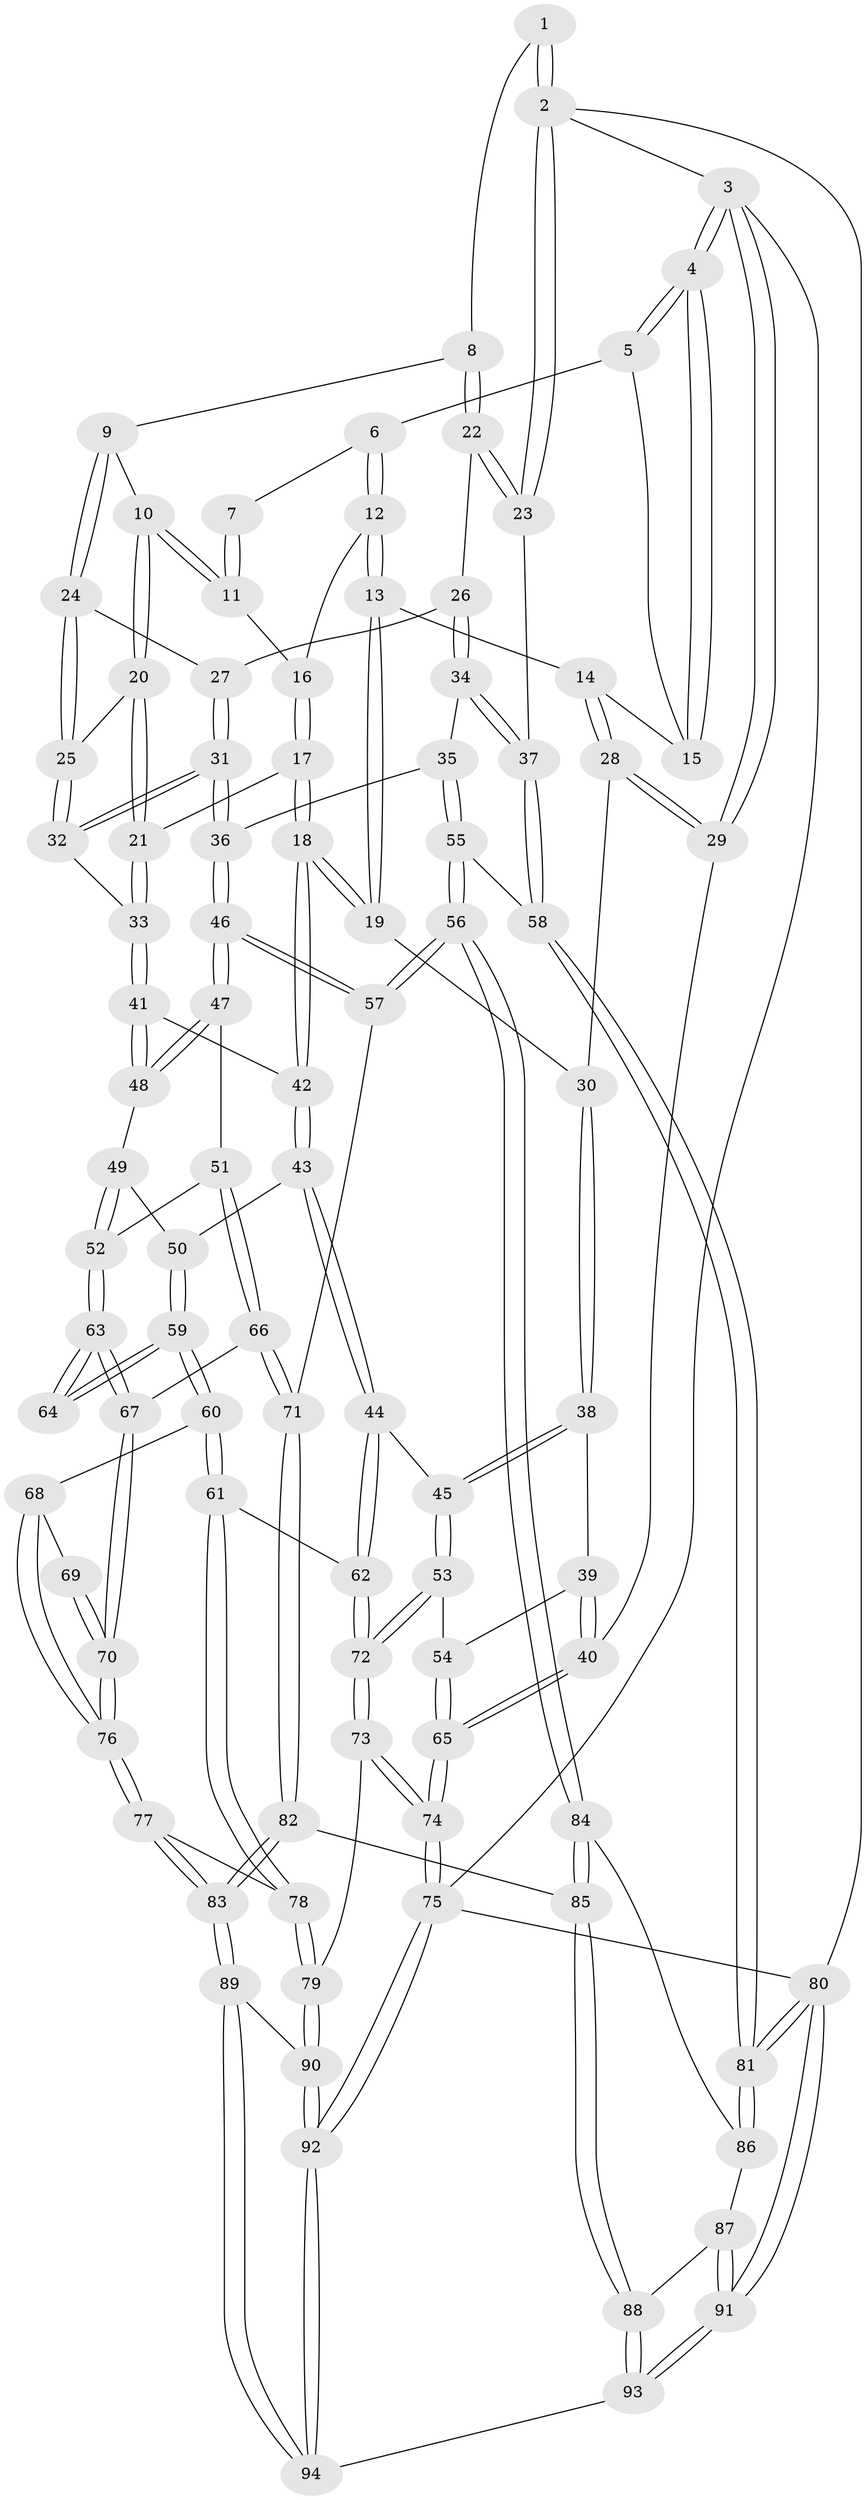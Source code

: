 // coarse degree distribution, {2: 0.10606060606060606, 4: 0.07575757575757576, 3: 0.7121212121212122, 5: 0.07575757575757576, 6: 0.030303030303030304}
// Generated by graph-tools (version 1.1) at 2025/54/03/04/25 22:54:18]
// undirected, 94 vertices, 232 edges
graph export_dot {
  node [color=gray90,style=filled];
  1 [pos="+0.8006329438980687+0"];
  2 [pos="+1+0"];
  3 [pos="+0+0"];
  4 [pos="+0+0"];
  5 [pos="+0.20827475477199303+0"];
  6 [pos="+0.24372703534003948+0"];
  7 [pos="+0.6899862166480227+0"];
  8 [pos="+0.8816490100810711+0.1684483185357446"];
  9 [pos="+0.8499832554872248+0.19102967364374485"];
  10 [pos="+0.6685148994148746+0.13895101883587851"];
  11 [pos="+0.6458954390122762+0.058208884675009974"];
  12 [pos="+0.3097335191050734+0"];
  13 [pos="+0.27212774921985033+0.16030792682510628"];
  14 [pos="+0.12551079092341105+0.24634543447468818"];
  15 [pos="+0.11621497733453928+0.2152327354820582"];
  16 [pos="+0.43557532997677095+0.09036945049214963"];
  17 [pos="+0.4579843470233305+0.30422718141404603"];
  18 [pos="+0.43027768155327045+0.32107963079691576"];
  19 [pos="+0.41500198361760604+0.3152130324573956"];
  20 [pos="+0.629320313412193+0.20572593792138177"];
  21 [pos="+0.5045673546594985+0.3006154779428401"];
  22 [pos="+1+0.13739475884684016"];
  23 [pos="+1+0.0704633057380305"];
  24 [pos="+0.8473095331550435+0.23967283384437799"];
  25 [pos="+0.7232432839130871+0.33049737738757273"];
  26 [pos="+0.9251897271165689+0.35467089528364476"];
  27 [pos="+0.865478990641255+0.29777810974710944"];
  28 [pos="+0.11595749560883224+0.27972939840287475"];
  29 [pos="+0+0.304540732392311"];
  30 [pos="+0.14672636048880275+0.33212712775887476"];
  31 [pos="+0.75506137774138+0.4472355494487496"];
  32 [pos="+0.7179953106902044+0.4342880720596628"];
  33 [pos="+0.6615823524425535+0.44602651997764564"];
  34 [pos="+0.9727407677644205+0.47109238148817534"];
  35 [pos="+0.8507499995903058+0.5200760948876039"];
  36 [pos="+0.8287765851798015+0.5108680672150141"];
  37 [pos="+1+0.514316299111808"];
  38 [pos="+0.14494798846057247+0.4828388793296992"];
  39 [pos="+0.09053016280700295+0.489266749691325"];
  40 [pos="+0+0.47854192500698134"];
  41 [pos="+0.6353372833793373+0.4893966187784651"];
  42 [pos="+0.4088053945626218+0.4228160997747642"];
  43 [pos="+0.3944169918393916+0.4765169724563249"];
  44 [pos="+0.23514540044627447+0.5479351953029346"];
  45 [pos="+0.18607159121023484+0.5296454683740285"];
  46 [pos="+0.6803981446851511+0.6261588580394226"];
  47 [pos="+0.6587314709957888+0.6122832151097214"];
  48 [pos="+0.618764705074829+0.5222197616490142"];
  49 [pos="+0.5736730572429104+0.5358177022979428"];
  50 [pos="+0.4585552562305388+0.5475967682352567"];
  51 [pos="+0.6209944619718755+0.6356682231720805"];
  52 [pos="+0.566431222713387+0.6330466622766161"];
  53 [pos="+0.10343384209831012+0.6430604747736782"];
  54 [pos="+0.00738855483662134+0.6227480245211575"];
  55 [pos="+0.8525463227341018+0.7101334535963858"];
  56 [pos="+0.8337519840322211+0.7455287903472821"];
  57 [pos="+0.7063294679476745+0.6783361379658147"];
  58 [pos="+1+0.5962000666357511"];
  59 [pos="+0.4595420327690126+0.5620005562923263"];
  60 [pos="+0.39258256895331584+0.6921599420177378"];
  61 [pos="+0.28717125246735375+0.69034754397121"];
  62 [pos="+0.26373350905873716+0.6384796807818149"];
  63 [pos="+0.5290751362048471+0.652707156168012"];
  64 [pos="+0.5043633133559293+0.6312313854639516"];
  65 [pos="+0+0.6758898985562114"];
  66 [pos="+0.5628058974672919+0.7477019054570495"];
  67 [pos="+0.5559736817575167+0.7467517099521453"];
  68 [pos="+0.41783617970118847+0.7166295425140962"];
  69 [pos="+0.48248386174460806+0.6647386358716714"];
  70 [pos="+0.4802194209905955+0.779152063308557"];
  71 [pos="+0.5977298633752512+0.7636336760513427"];
  72 [pos="+0.08208600928350122+0.7537303417529099"];
  73 [pos="+0.07038509680885244+0.7899262229392674"];
  74 [pos="+0+0.7762447719129957"];
  75 [pos="+0+1"];
  76 [pos="+0.4689929066654627+0.7848334012206984"];
  77 [pos="+0.43339604923941555+0.8713786501816927"];
  78 [pos="+0.25848654711331087+0.7896986370557233"];
  79 [pos="+0.16118361498572048+0.8589308210027632"];
  80 [pos="+1+1"];
  81 [pos="+1+0.8185773146816268"];
  82 [pos="+0.6628023132931419+0.8634810196557405"];
  83 [pos="+0.447478585451476+0.9368383584131"];
  84 [pos="+0.8342644503075006+0.7540938795949611"];
  85 [pos="+0.7172937564269997+0.8894206141569274"];
  86 [pos="+0.9492191668679231+0.8430169006288464"];
  87 [pos="+0.9235128802915127+0.932269680264041"];
  88 [pos="+0.7304667147166274+0.9648532836252024"];
  89 [pos="+0.44491840369137314+0.9496279121176687"];
  90 [pos="+0.1677849635010197+0.9383212495917927"];
  91 [pos="+1+1"];
  92 [pos="+0.037384195475423286+1"];
  93 [pos="+0.6950274757404438+1"];
  94 [pos="+0.49017206738599356+1"];
  1 -- 2;
  1 -- 2;
  1 -- 8;
  2 -- 3;
  2 -- 23;
  2 -- 23;
  2 -- 80;
  3 -- 4;
  3 -- 4;
  3 -- 29;
  3 -- 29;
  3 -- 75;
  4 -- 5;
  4 -- 5;
  4 -- 15;
  4 -- 15;
  5 -- 6;
  5 -- 15;
  6 -- 7;
  6 -- 12;
  6 -- 12;
  7 -- 11;
  7 -- 11;
  8 -- 9;
  8 -- 22;
  8 -- 22;
  9 -- 10;
  9 -- 24;
  9 -- 24;
  10 -- 11;
  10 -- 11;
  10 -- 20;
  10 -- 20;
  11 -- 16;
  12 -- 13;
  12 -- 13;
  12 -- 16;
  13 -- 14;
  13 -- 19;
  13 -- 19;
  14 -- 15;
  14 -- 28;
  14 -- 28;
  16 -- 17;
  16 -- 17;
  17 -- 18;
  17 -- 18;
  17 -- 21;
  18 -- 19;
  18 -- 19;
  18 -- 42;
  18 -- 42;
  19 -- 30;
  20 -- 21;
  20 -- 21;
  20 -- 25;
  21 -- 33;
  21 -- 33;
  22 -- 23;
  22 -- 23;
  22 -- 26;
  23 -- 37;
  24 -- 25;
  24 -- 25;
  24 -- 27;
  25 -- 32;
  25 -- 32;
  26 -- 27;
  26 -- 34;
  26 -- 34;
  27 -- 31;
  27 -- 31;
  28 -- 29;
  28 -- 29;
  28 -- 30;
  29 -- 40;
  30 -- 38;
  30 -- 38;
  31 -- 32;
  31 -- 32;
  31 -- 36;
  31 -- 36;
  32 -- 33;
  33 -- 41;
  33 -- 41;
  34 -- 35;
  34 -- 37;
  34 -- 37;
  35 -- 36;
  35 -- 55;
  35 -- 55;
  36 -- 46;
  36 -- 46;
  37 -- 58;
  37 -- 58;
  38 -- 39;
  38 -- 45;
  38 -- 45;
  39 -- 40;
  39 -- 40;
  39 -- 54;
  40 -- 65;
  40 -- 65;
  41 -- 42;
  41 -- 48;
  41 -- 48;
  42 -- 43;
  42 -- 43;
  43 -- 44;
  43 -- 44;
  43 -- 50;
  44 -- 45;
  44 -- 62;
  44 -- 62;
  45 -- 53;
  45 -- 53;
  46 -- 47;
  46 -- 47;
  46 -- 57;
  46 -- 57;
  47 -- 48;
  47 -- 48;
  47 -- 51;
  48 -- 49;
  49 -- 50;
  49 -- 52;
  49 -- 52;
  50 -- 59;
  50 -- 59;
  51 -- 52;
  51 -- 66;
  51 -- 66;
  52 -- 63;
  52 -- 63;
  53 -- 54;
  53 -- 72;
  53 -- 72;
  54 -- 65;
  54 -- 65;
  55 -- 56;
  55 -- 56;
  55 -- 58;
  56 -- 57;
  56 -- 57;
  56 -- 84;
  56 -- 84;
  57 -- 71;
  58 -- 81;
  58 -- 81;
  59 -- 60;
  59 -- 60;
  59 -- 64;
  59 -- 64;
  60 -- 61;
  60 -- 61;
  60 -- 68;
  61 -- 62;
  61 -- 78;
  61 -- 78;
  62 -- 72;
  62 -- 72;
  63 -- 64;
  63 -- 64;
  63 -- 67;
  63 -- 67;
  65 -- 74;
  65 -- 74;
  66 -- 67;
  66 -- 71;
  66 -- 71;
  67 -- 70;
  67 -- 70;
  68 -- 69;
  68 -- 76;
  68 -- 76;
  69 -- 70;
  69 -- 70;
  70 -- 76;
  70 -- 76;
  71 -- 82;
  71 -- 82;
  72 -- 73;
  72 -- 73;
  73 -- 74;
  73 -- 74;
  73 -- 79;
  74 -- 75;
  74 -- 75;
  75 -- 92;
  75 -- 92;
  75 -- 80;
  76 -- 77;
  76 -- 77;
  77 -- 78;
  77 -- 83;
  77 -- 83;
  78 -- 79;
  78 -- 79;
  79 -- 90;
  79 -- 90;
  80 -- 81;
  80 -- 81;
  80 -- 91;
  80 -- 91;
  81 -- 86;
  81 -- 86;
  82 -- 83;
  82 -- 83;
  82 -- 85;
  83 -- 89;
  83 -- 89;
  84 -- 85;
  84 -- 85;
  84 -- 86;
  85 -- 88;
  85 -- 88;
  86 -- 87;
  87 -- 88;
  87 -- 91;
  87 -- 91;
  88 -- 93;
  88 -- 93;
  89 -- 90;
  89 -- 94;
  89 -- 94;
  90 -- 92;
  90 -- 92;
  91 -- 93;
  91 -- 93;
  92 -- 94;
  92 -- 94;
  93 -- 94;
}
